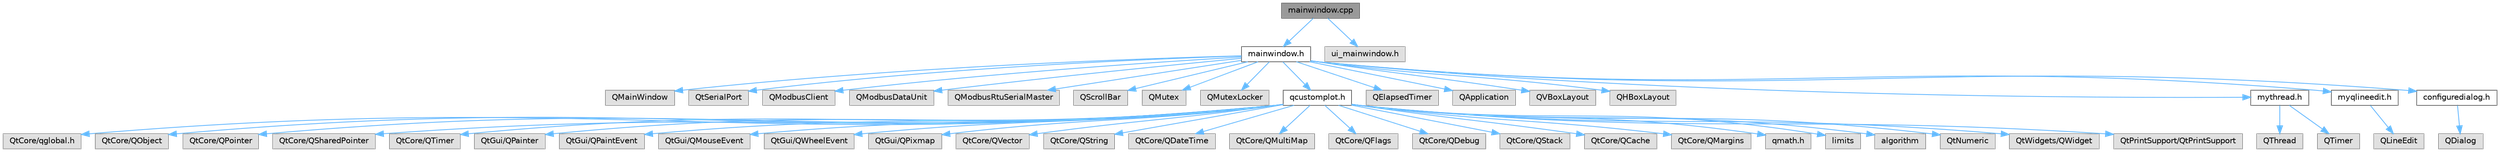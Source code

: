 digraph "mainwindow.cpp"
{
 // LATEX_PDF_SIZE
  bgcolor="transparent";
  edge [fontname=Helvetica,fontsize=10,labelfontname=Helvetica,labelfontsize=10];
  node [fontname=Helvetica,fontsize=10,shape=box,height=0.2,width=0.4];
  Node1 [label="mainwindow.cpp",height=0.2,width=0.4,color="gray40", fillcolor="grey60", style="filled", fontcolor="black",tooltip=" "];
  Node1 -> Node2 [color="steelblue1",style="solid"];
  Node2 [label="mainwindow.h",height=0.2,width=0.4,color="grey40", fillcolor="white", style="filled",URL="$mainwindow_8h.html",tooltip="Mian thread"];
  Node2 -> Node3 [color="steelblue1",style="solid"];
  Node3 [label="QMainWindow",height=0.2,width=0.4,color="grey60", fillcolor="#E0E0E0", style="filled",tooltip=" "];
  Node2 -> Node4 [color="steelblue1",style="solid"];
  Node4 [label="QtSerialPort",height=0.2,width=0.4,color="grey60", fillcolor="#E0E0E0", style="filled",tooltip=" "];
  Node2 -> Node5 [color="steelblue1",style="solid"];
  Node5 [label="QModbusClient",height=0.2,width=0.4,color="grey60", fillcolor="#E0E0E0", style="filled",tooltip=" "];
  Node2 -> Node6 [color="steelblue1",style="solid"];
  Node6 [label="QModbusDataUnit",height=0.2,width=0.4,color="grey60", fillcolor="#E0E0E0", style="filled",tooltip=" "];
  Node2 -> Node7 [color="steelblue1",style="solid"];
  Node7 [label="QModbusRtuSerialMaster",height=0.2,width=0.4,color="grey60", fillcolor="#E0E0E0", style="filled",tooltip=" "];
  Node2 -> Node8 [color="steelblue1",style="solid"];
  Node8 [label="QScrollBar",height=0.2,width=0.4,color="grey60", fillcolor="#E0E0E0", style="filled",tooltip=" "];
  Node2 -> Node9 [color="steelblue1",style="solid"];
  Node9 [label="QMutex",height=0.2,width=0.4,color="grey60", fillcolor="#E0E0E0", style="filled",tooltip=" "];
  Node2 -> Node10 [color="steelblue1",style="solid"];
  Node10 [label="QMutexLocker",height=0.2,width=0.4,color="grey60", fillcolor="#E0E0E0", style="filled",tooltip=" "];
  Node2 -> Node11 [color="steelblue1",style="solid"];
  Node11 [label="qcustomplot.h",height=0.2,width=0.4,color="grey40", fillcolor="white", style="filled",URL="$qcustomplot_8h.html",tooltip=" "];
  Node11 -> Node12 [color="steelblue1",style="solid"];
  Node12 [label="QtCore/qglobal.h",height=0.2,width=0.4,color="grey60", fillcolor="#E0E0E0", style="filled",tooltip=" "];
  Node11 -> Node13 [color="steelblue1",style="solid"];
  Node13 [label="QtCore/QObject",height=0.2,width=0.4,color="grey60", fillcolor="#E0E0E0", style="filled",tooltip=" "];
  Node11 -> Node14 [color="steelblue1",style="solid"];
  Node14 [label="QtCore/QPointer",height=0.2,width=0.4,color="grey60", fillcolor="#E0E0E0", style="filled",tooltip=" "];
  Node11 -> Node15 [color="steelblue1",style="solid"];
  Node15 [label="QtCore/QSharedPointer",height=0.2,width=0.4,color="grey60", fillcolor="#E0E0E0", style="filled",tooltip=" "];
  Node11 -> Node16 [color="steelblue1",style="solid"];
  Node16 [label="QtCore/QTimer",height=0.2,width=0.4,color="grey60", fillcolor="#E0E0E0", style="filled",tooltip=" "];
  Node11 -> Node17 [color="steelblue1",style="solid"];
  Node17 [label="QtGui/QPainter",height=0.2,width=0.4,color="grey60", fillcolor="#E0E0E0", style="filled",tooltip=" "];
  Node11 -> Node18 [color="steelblue1",style="solid"];
  Node18 [label="QtGui/QPaintEvent",height=0.2,width=0.4,color="grey60", fillcolor="#E0E0E0", style="filled",tooltip=" "];
  Node11 -> Node19 [color="steelblue1",style="solid"];
  Node19 [label="QtGui/QMouseEvent",height=0.2,width=0.4,color="grey60", fillcolor="#E0E0E0", style="filled",tooltip=" "];
  Node11 -> Node20 [color="steelblue1",style="solid"];
  Node20 [label="QtGui/QWheelEvent",height=0.2,width=0.4,color="grey60", fillcolor="#E0E0E0", style="filled",tooltip=" "];
  Node11 -> Node21 [color="steelblue1",style="solid"];
  Node21 [label="QtGui/QPixmap",height=0.2,width=0.4,color="grey60", fillcolor="#E0E0E0", style="filled",tooltip=" "];
  Node11 -> Node22 [color="steelblue1",style="solid"];
  Node22 [label="QtCore/QVector",height=0.2,width=0.4,color="grey60", fillcolor="#E0E0E0", style="filled",tooltip=" "];
  Node11 -> Node23 [color="steelblue1",style="solid"];
  Node23 [label="QtCore/QString",height=0.2,width=0.4,color="grey60", fillcolor="#E0E0E0", style="filled",tooltip=" "];
  Node11 -> Node24 [color="steelblue1",style="solid"];
  Node24 [label="QtCore/QDateTime",height=0.2,width=0.4,color="grey60", fillcolor="#E0E0E0", style="filled",tooltip=" "];
  Node11 -> Node25 [color="steelblue1",style="solid"];
  Node25 [label="QtCore/QMultiMap",height=0.2,width=0.4,color="grey60", fillcolor="#E0E0E0", style="filled",tooltip=" "];
  Node11 -> Node26 [color="steelblue1",style="solid"];
  Node26 [label="QtCore/QFlags",height=0.2,width=0.4,color="grey60", fillcolor="#E0E0E0", style="filled",tooltip=" "];
  Node11 -> Node27 [color="steelblue1",style="solid"];
  Node27 [label="QtCore/QDebug",height=0.2,width=0.4,color="grey60", fillcolor="#E0E0E0", style="filled",tooltip=" "];
  Node11 -> Node28 [color="steelblue1",style="solid"];
  Node28 [label="QtCore/QStack",height=0.2,width=0.4,color="grey60", fillcolor="#E0E0E0", style="filled",tooltip=" "];
  Node11 -> Node29 [color="steelblue1",style="solid"];
  Node29 [label="QtCore/QCache",height=0.2,width=0.4,color="grey60", fillcolor="#E0E0E0", style="filled",tooltip=" "];
  Node11 -> Node30 [color="steelblue1",style="solid"];
  Node30 [label="QtCore/QMargins",height=0.2,width=0.4,color="grey60", fillcolor="#E0E0E0", style="filled",tooltip=" "];
  Node11 -> Node31 [color="steelblue1",style="solid"];
  Node31 [label="qmath.h",height=0.2,width=0.4,color="grey60", fillcolor="#E0E0E0", style="filled",tooltip=" "];
  Node11 -> Node32 [color="steelblue1",style="solid"];
  Node32 [label="limits",height=0.2,width=0.4,color="grey60", fillcolor="#E0E0E0", style="filled",tooltip=" "];
  Node11 -> Node33 [color="steelblue1",style="solid"];
  Node33 [label="algorithm",height=0.2,width=0.4,color="grey60", fillcolor="#E0E0E0", style="filled",tooltip=" "];
  Node11 -> Node34 [color="steelblue1",style="solid"];
  Node34 [label="QtNumeric",height=0.2,width=0.4,color="grey60", fillcolor="#E0E0E0", style="filled",tooltip=" "];
  Node11 -> Node35 [color="steelblue1",style="solid"];
  Node35 [label="QtWidgets/QWidget",height=0.2,width=0.4,color="grey60", fillcolor="#E0E0E0", style="filled",tooltip=" "];
  Node11 -> Node36 [color="steelblue1",style="solid"];
  Node36 [label="QtPrintSupport/QtPrintSupport",height=0.2,width=0.4,color="grey60", fillcolor="#E0E0E0", style="filled",tooltip=" "];
  Node2 -> Node37 [color="steelblue1",style="solid"];
  Node37 [label="QElapsedTimer",height=0.2,width=0.4,color="grey60", fillcolor="#E0E0E0", style="filled",tooltip=" "];
  Node2 -> Node38 [color="steelblue1",style="solid"];
  Node38 [label="QApplication",height=0.2,width=0.4,color="grey60", fillcolor="#E0E0E0", style="filled",tooltip=" "];
  Node2 -> Node39 [color="steelblue1",style="solid"];
  Node39 [label="QVBoxLayout",height=0.2,width=0.4,color="grey60", fillcolor="#E0E0E0", style="filled",tooltip=" "];
  Node2 -> Node40 [color="steelblue1",style="solid"];
  Node40 [label="QHBoxLayout",height=0.2,width=0.4,color="grey60", fillcolor="#E0E0E0", style="filled",tooltip=" "];
  Node2 -> Node41 [color="steelblue1",style="solid"];
  Node41 [label="mythread.h",height=0.2,width=0.4,color="grey40", fillcolor="white", style="filled",URL="$mythread_8h.html",tooltip=" "];
  Node41 -> Node42 [color="steelblue1",style="solid"];
  Node42 [label="QThread",height=0.2,width=0.4,color="grey60", fillcolor="#E0E0E0", style="filled",tooltip=" "];
  Node41 -> Node43 [color="steelblue1",style="solid"];
  Node43 [label="QTimer",height=0.2,width=0.4,color="grey60", fillcolor="#E0E0E0", style="filled",tooltip=" "];
  Node2 -> Node44 [color="steelblue1",style="solid"];
  Node44 [label="myqlineedit.h",height=0.2,width=0.4,color="grey40", fillcolor="white", style="filled",URL="$myqlineedit_8h.html",tooltip=" "];
  Node44 -> Node45 [color="steelblue1",style="solid"];
  Node45 [label="QLineEdit",height=0.2,width=0.4,color="grey60", fillcolor="#E0E0E0", style="filled",tooltip=" "];
  Node2 -> Node46 [color="steelblue1",style="solid"];
  Node46 [label="configuredialog.h",height=0.2,width=0.4,color="grey40", fillcolor="white", style="filled",URL="$configuredialog_8h.html",tooltip=" "];
  Node46 -> Node47 [color="steelblue1",style="solid"];
  Node47 [label="QDialog",height=0.2,width=0.4,color="grey60", fillcolor="#E0E0E0", style="filled",tooltip=" "];
  Node1 -> Node48 [color="steelblue1",style="solid"];
  Node48 [label="ui_mainwindow.h",height=0.2,width=0.4,color="grey60", fillcolor="#E0E0E0", style="filled",tooltip=" "];
}
